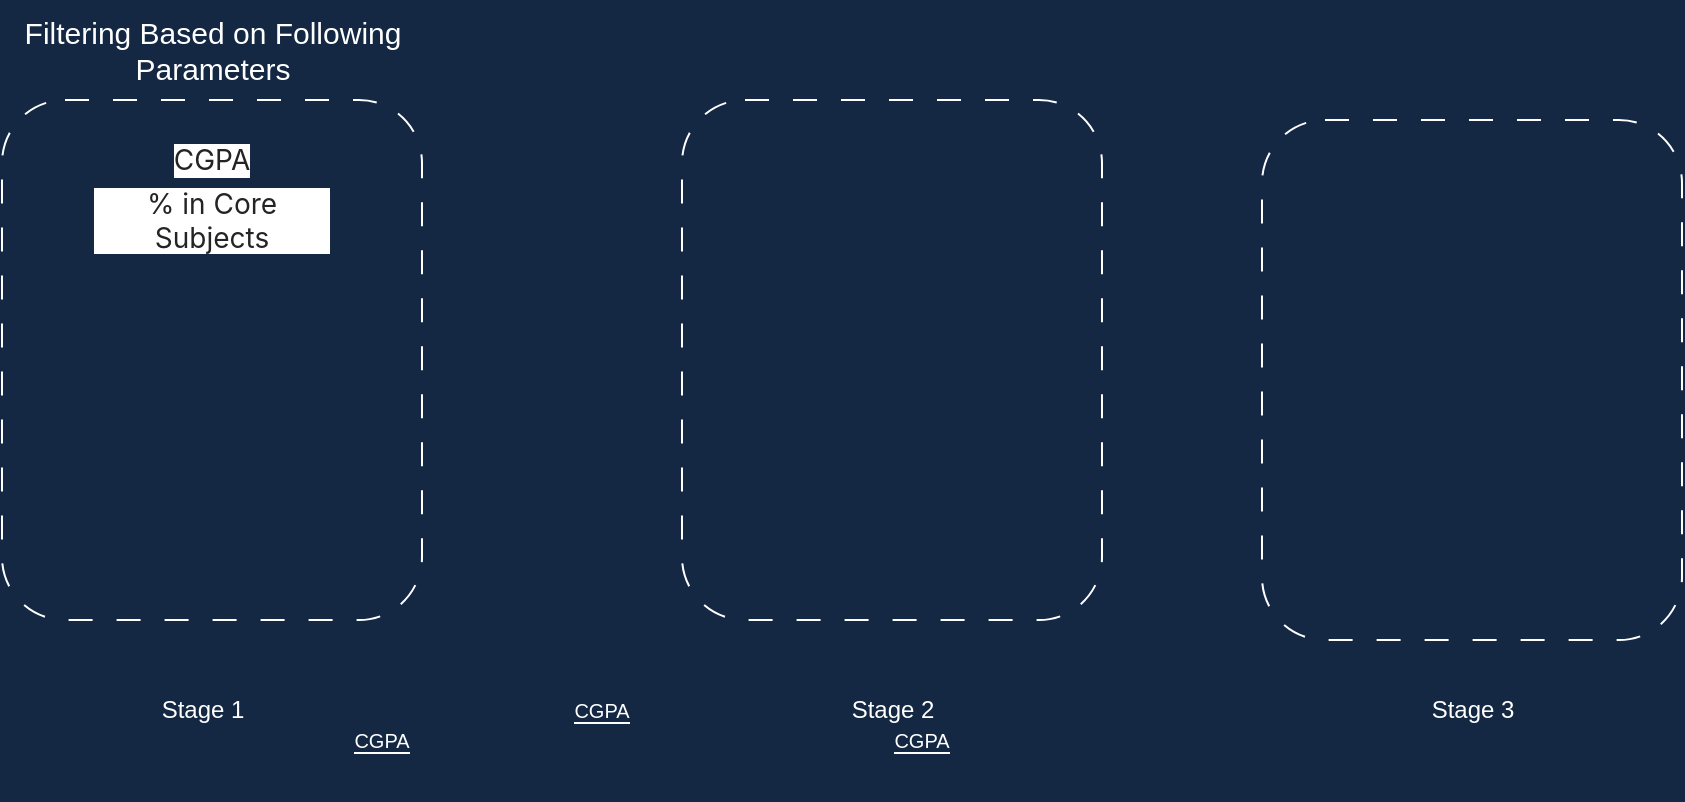 <mxfile version="20.8.1" type="github">
  <diagram id="tbVq_LCjMypmB-ilngMA" name="Page-1">
    <mxGraphModel dx="934" dy="553" grid="1" gridSize="10" guides="1" tooltips="1" connect="1" arrows="1" fold="1" page="1" pageScale="1" pageWidth="1200" pageHeight="1920" background="#142844" math="0" shadow="0">
      <root>
        <mxCell id="0" />
        <mxCell id="1" parent="0" />
        <mxCell id="kIqx7yD8WtJ6MWD0_haB-1" value="" style="rounded=1;whiteSpace=wrap;html=1;fillColor=none;dashed=1;dashPattern=12 12;strokeColor=#FFFFFF;" vertex="1" parent="1">
          <mxGeometry x="50" y="100" width="210" height="260" as="geometry" />
        </mxCell>
        <mxCell id="kIqx7yD8WtJ6MWD0_haB-2" value="" style="rounded=1;whiteSpace=wrap;html=1;fillColor=none;dashed=1;dashPattern=12 12;strokeColor=#FFFFFF;" vertex="1" parent="1">
          <mxGeometry x="390" y="100" width="210" height="260" as="geometry" />
        </mxCell>
        <mxCell id="kIqx7yD8WtJ6MWD0_haB-3" value="" style="rounded=1;whiteSpace=wrap;html=1;fillColor=none;dashed=1;dashPattern=12 12;strokeColor=#FFFFFF;" vertex="1" parent="1">
          <mxGeometry x="680" y="110" width="210" height="260" as="geometry" />
        </mxCell>
        <mxCell id="kIqx7yD8WtJ6MWD0_haB-5" value="&lt;font color=&quot;#ffffff&quot;&gt;Stage 1&lt;/font&gt;" style="text;html=1;align=center;verticalAlign=middle;resizable=0;points=[];autosize=1;strokeColor=none;fillColor=none;" vertex="1" parent="1">
          <mxGeometry x="120" y="390" width="60" height="30" as="geometry" />
        </mxCell>
        <mxCell id="kIqx7yD8WtJ6MWD0_haB-6" value="&lt;font color=&quot;#ffffff&quot;&gt;Stage 2&lt;/font&gt;" style="text;html=1;align=center;verticalAlign=middle;resizable=0;points=[];autosize=1;strokeColor=none;fillColor=none;" vertex="1" parent="1">
          <mxGeometry x="465" y="390" width="60" height="30" as="geometry" />
        </mxCell>
        <mxCell id="kIqx7yD8WtJ6MWD0_haB-7" value="&lt;font color=&quot;#ffffff&quot;&gt;Stage 3&lt;/font&gt;" style="text;html=1;align=center;verticalAlign=middle;resizable=0;points=[];autosize=1;strokeColor=none;fillColor=none;" vertex="1" parent="1">
          <mxGeometry x="755" y="390" width="60" height="30" as="geometry" />
        </mxCell>
        <mxCell id="kIqx7yD8WtJ6MWD0_haB-8" value="&lt;font style=&quot;font-size: 15px;&quot; color=&quot;#ffffff&quot;&gt;Filtering Based on Following&lt;br&gt;Parameters&lt;br&gt;&lt;/font&gt;" style="text;html=1;align=center;verticalAlign=middle;resizable=0;points=[];autosize=1;strokeColor=none;fillColor=none;" vertex="1" parent="1">
          <mxGeometry x="50" y="50" width="210" height="50" as="geometry" />
        </mxCell>
        <mxCell id="kIqx7yD8WtJ6MWD0_haB-18" value="&lt;span style=&quot;color: rgb(36, 36, 36); font-family: -apple-system, BlinkMacSystemFont, &amp;quot;Segoe UI&amp;quot;, system-ui, &amp;quot;Apple Color Emoji&amp;quot;, &amp;quot;Segoe UI Emoji&amp;quot;, &amp;quot;Segoe UI Web&amp;quot;, sans-serif; font-size: 14px; text-align: start;&quot;&gt;% in Core Subjects&lt;/span&gt;" style="rounded=1;whiteSpace=wrap;html=1;dashed=1;dashPattern=12 12;labelBackgroundColor=#FFFFFF;strokeColor=none;fontSize=10;fontColor=#FFFFFF;fillColor=none;" vertex="1" parent="1">
          <mxGeometry x="95" y="130" width="120" height="60" as="geometry" />
        </mxCell>
        <mxCell id="kIqx7yD8WtJ6MWD0_haB-19" value="&lt;span style=&quot;background-color: rgb(20, 40, 68);&quot;&gt;CGPA&lt;/span&gt;" style="rounded=1;whiteSpace=wrap;html=1;dashed=1;dashPattern=12 12;labelBackgroundColor=#FFFFFF;strokeColor=none;fontSize=10;fontColor=#FFFFFF;fillColor=none;" vertex="1" parent="1">
          <mxGeometry x="290" y="375" width="120" height="60" as="geometry" />
        </mxCell>
        <mxCell id="kIqx7yD8WtJ6MWD0_haB-20" value="&lt;span style=&quot;background-color: rgb(20, 40, 68);&quot;&gt;CGPA&lt;/span&gt;" style="rounded=1;whiteSpace=wrap;html=1;dashed=1;dashPattern=12 12;labelBackgroundColor=#FFFFFF;strokeColor=none;fontSize=10;fontColor=#FFFFFF;fillColor=none;" vertex="1" parent="1">
          <mxGeometry x="450" y="390" width="120" height="60" as="geometry" />
        </mxCell>
        <mxCell id="kIqx7yD8WtJ6MWD0_haB-21" value="&lt;span style=&quot;background-color: rgb(20, 40, 68);&quot;&gt;CGPA&lt;/span&gt;" style="rounded=1;whiteSpace=wrap;html=1;dashed=1;dashPattern=12 12;labelBackgroundColor=#FFFFFF;strokeColor=none;fontSize=10;fontColor=#FFFFFF;fillColor=none;" vertex="1" parent="1">
          <mxGeometry x="180" y="390" width="120" height="60" as="geometry" />
        </mxCell>
        <mxCell id="kIqx7yD8WtJ6MWD0_haB-22" value="&lt;span style=&quot;color: rgb(36, 36, 36); font-family: -apple-system, BlinkMacSystemFont, &amp;quot;Segoe UI&amp;quot;, system-ui, &amp;quot;Apple Color Emoji&amp;quot;, &amp;quot;Segoe UI Emoji&amp;quot;, &amp;quot;Segoe UI Web&amp;quot;, sans-serif; font-size: 14px; text-align: start;&quot;&gt;CGPA&lt;/span&gt;" style="rounded=1;whiteSpace=wrap;html=1;dashed=1;dashPattern=12 12;labelBackgroundColor=#FFFFFF;strokeColor=none;fontSize=10;fontColor=#FFFFFF;fillColor=none;" vertex="1" parent="1">
          <mxGeometry x="95" y="100" width="120" height="60" as="geometry" />
        </mxCell>
      </root>
    </mxGraphModel>
  </diagram>
</mxfile>

